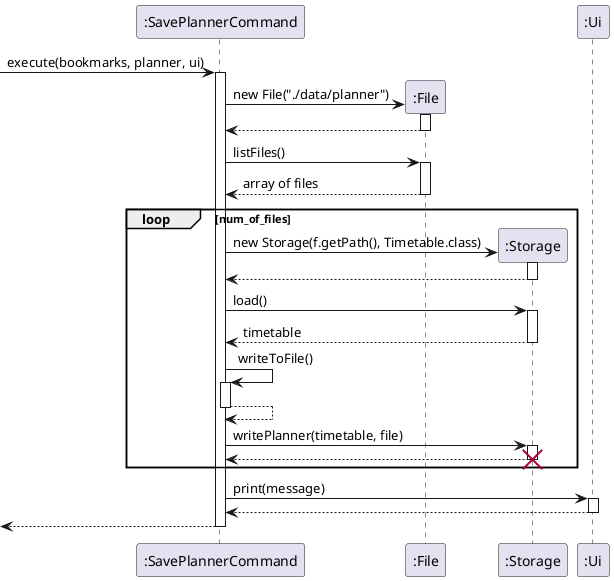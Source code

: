 @startuml

-> ":SavePlannerCommand" : execute(bookmarks, planner, ui)
activate ":SavePlannerCommand"

create ":File"
":SavePlannerCommand" -> ":File" : new File("./data/planner")
activate ":File"
":File" --> ":SavePlannerCommand"
deactivate ":File"

":SavePlannerCommand" -> ":File" : listFiles()
activate ":File"
":File" --> ":SavePlannerCommand" : array of files
deactivate ":File"

loop num_of_files

    create ":Storage"
    ":SavePlannerCommand" -> ":Storage" : new Storage(f.getPath(), Timetable.class)
    activate ":Storage"
    ":Storage" --> ":SavePlannerCommand"
    deactivate ":Storage"

    ":SavePlannerCommand" -> ":Storage" : load()
    activate ":Storage"
    ":Storage" --> ":SavePlannerCommand" : timetable
    deactivate ":Storage"

    ":SavePlannerCommand" -> ":SavePlannerCommand" : writeToFile()
    activate ":SavePlannerCommand"
    ":SavePlannerCommand" --> ":SavePlannerCommand"
    deactivate ":SavePlannerCommand"

    ":SavePlannerCommand" -> ":Storage" : writePlanner(timetable, file)
    activate ":Storage"
    ":Storage" --> ":SavePlannerCommand"
    deactivate ":Storage"
    destroy ":Storage"

end

":SavePlannerCommand" -> ":Ui" : print(message)
activate ":Ui"
":Ui" --> ":SavePlannerCommand"
deactivate ":Ui"

<-- ":SavePlannerCommand"
deactivate ":SavePlannerCommand"

@enduml